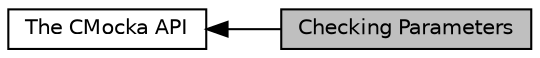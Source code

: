 digraph "Checking Parameters"
{
  edge [fontname="Helvetica",fontsize="10",labelfontname="Helvetica",labelfontsize="10"];
  node [fontname="Helvetica",fontsize="10",shape=record];
  rankdir=LR;
  Node1 [label="The CMocka API",height=0.2,width=0.4,color="black", fillcolor="white", style="filled",URL="$group__cmocka.html"];
  Node0 [label="Checking Parameters",height=0.2,width=0.4,color="black", fillcolor="grey75", style="filled", fontcolor="black"];
  Node1->Node0 [shape=plaintext, dir="back", style="solid"];
}

